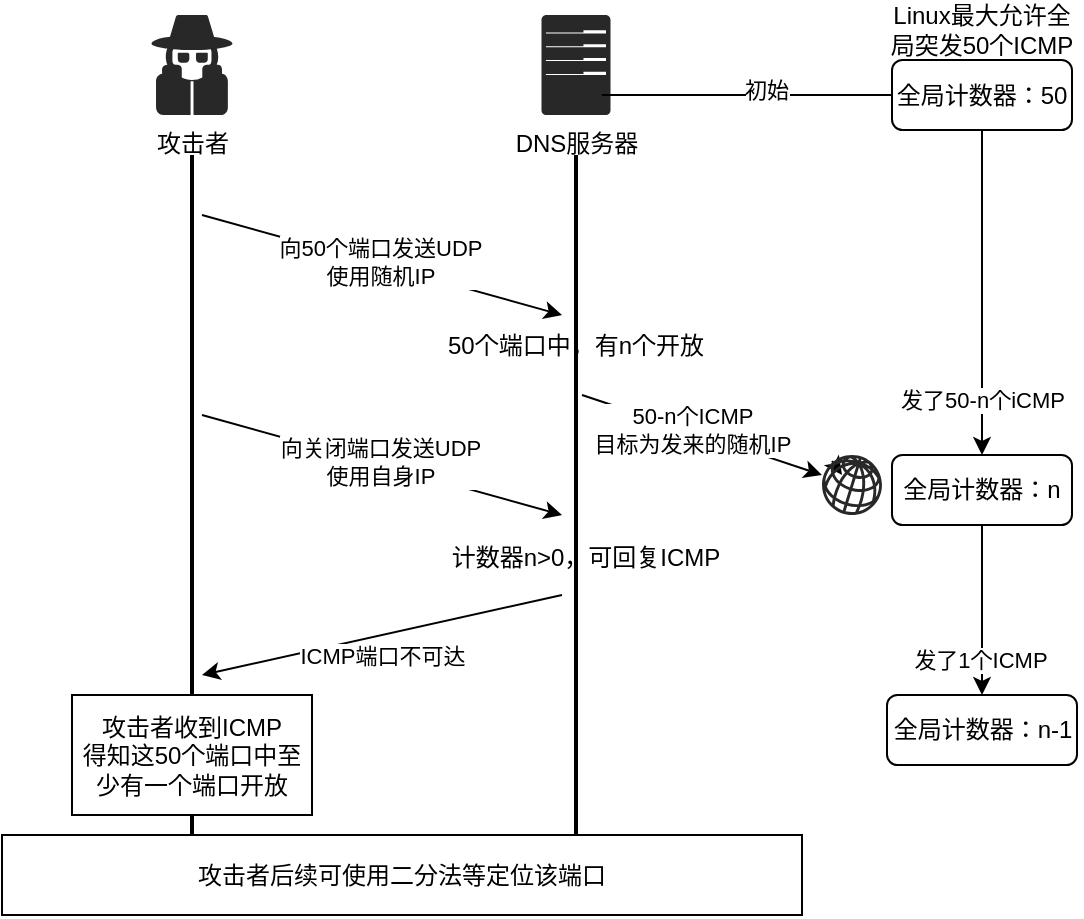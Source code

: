 <mxfile version="21.6.5" type="github">
  <diagram name="第 1 页" id="iMi39qVGIn6acYOHxgXz">
    <mxGraphModel dx="1379" dy="788" grid="0" gridSize="10" guides="1" tooltips="1" connect="1" arrows="1" fold="1" page="1" pageScale="1" pageWidth="2827" pageHeight="1169" math="0" shadow="0">
      <root>
        <mxCell id="0" />
        <mxCell id="1" parent="0" />
        <mxCell id="T5An8C_hAf-O2U5Ausd_-1" value="" style="line;strokeWidth=2;direction=south;html=1;" vertex="1" parent="1">
          <mxGeometry x="460" y="204.5" width="10" height="380" as="geometry" />
        </mxCell>
        <mxCell id="T5An8C_hAf-O2U5Ausd_-2" value="攻击者" style="verticalLabelPosition=bottom;sketch=0;html=1;fillColor=#282828;strokeColor=none;verticalAlign=top;pointerEvents=1;align=center;shape=mxgraph.cisco_safe.security_icons.icon22;" vertex="1" parent="1">
          <mxGeometry x="444.75" y="134.5" width="40.5" height="50" as="geometry" />
        </mxCell>
        <mxCell id="T5An8C_hAf-O2U5Ausd_-3" value="DNS服务器&lt;br&gt;" style="verticalLabelPosition=bottom;sketch=0;html=1;fillColor=#282828;strokeColor=none;verticalAlign=top;pointerEvents=1;align=center;shape=mxgraph.cisco_safe.technology_icons.icon7;" vertex="1" parent="1">
          <mxGeometry x="639.75" y="134.5" width="34.5" height="50" as="geometry" />
        </mxCell>
        <mxCell id="T5An8C_hAf-O2U5Ausd_-4" value="" style="line;strokeWidth=2;direction=south;html=1;" vertex="1" parent="1">
          <mxGeometry x="652" y="204.5" width="10" height="360" as="geometry" />
        </mxCell>
        <mxCell id="T5An8C_hAf-O2U5Ausd_-10" value="" style="endArrow=classic;html=1;rounded=0;" edge="1" parent="1">
          <mxGeometry relative="1" as="geometry">
            <mxPoint x="470" y="234.5" as="sourcePoint" />
            <mxPoint x="650" y="284.5" as="targetPoint" />
          </mxGeometry>
        </mxCell>
        <mxCell id="T5An8C_hAf-O2U5Ausd_-14" value="向50个端口发送UDP&lt;br&gt;使用随机IP" style="edgeLabel;html=1;align=center;verticalAlign=middle;resizable=0;points=[];" vertex="1" connectable="0" parent="T5An8C_hAf-O2U5Ausd_-10">
          <mxGeometry x="-0.02" y="1" relative="1" as="geometry">
            <mxPoint as="offset" />
          </mxGeometry>
        </mxCell>
        <mxCell id="T5An8C_hAf-O2U5Ausd_-15" value="50个端口中，有n个开放" style="text;html=1;strokeColor=none;fillColor=none;align=center;verticalAlign=middle;whiteSpace=wrap;rounded=0;" vertex="1" parent="1">
          <mxGeometry x="587" y="284.5" width="140" height="30" as="geometry" />
        </mxCell>
        <mxCell id="T5An8C_hAf-O2U5Ausd_-17" value="Linux最大允许全局突发50个ICMP" style="text;html=1;strokeColor=none;fillColor=none;align=center;verticalAlign=middle;whiteSpace=wrap;rounded=0;" vertex="1" parent="1">
          <mxGeometry x="810" y="127" width="100" height="30" as="geometry" />
        </mxCell>
        <mxCell id="T5An8C_hAf-O2U5Ausd_-38" style="edgeStyle=orthogonalEdgeStyle;rounded=0;orthogonalLoop=1;jettySize=auto;html=1;exitX=0.5;exitY=1;exitDx=0;exitDy=0;entryX=0.5;entryY=0;entryDx=0;entryDy=0;" edge="1" parent="1" source="T5An8C_hAf-O2U5Ausd_-18" target="T5An8C_hAf-O2U5Ausd_-23">
          <mxGeometry relative="1" as="geometry" />
        </mxCell>
        <mxCell id="T5An8C_hAf-O2U5Ausd_-40" value="发了50-n个iCMP" style="edgeLabel;html=1;align=center;verticalAlign=middle;resizable=0;points=[];" vertex="1" connectable="0" parent="T5An8C_hAf-O2U5Ausd_-38">
          <mxGeometry x="0.66" relative="1" as="geometry">
            <mxPoint as="offset" />
          </mxGeometry>
        </mxCell>
        <mxCell id="T5An8C_hAf-O2U5Ausd_-18" value="全局计数器：50" style="rounded=1;whiteSpace=wrap;html=1;" vertex="1" parent="1">
          <mxGeometry x="815" y="157" width="90" height="35" as="geometry" />
        </mxCell>
        <mxCell id="T5An8C_hAf-O2U5Ausd_-19" value="" style="endArrow=classic;html=1;rounded=0;exitX=0.168;exitY=0.1;exitDx=0;exitDy=0;exitPerimeter=0;" edge="1" parent="1" source="T5An8C_hAf-O2U5Ausd_-32">
          <mxGeometry relative="1" as="geometry">
            <mxPoint x="780" y="414.5" as="sourcePoint" />
            <mxPoint x="790" y="364.5" as="targetPoint" />
          </mxGeometry>
        </mxCell>
        <mxCell id="T5An8C_hAf-O2U5Ausd_-22" value="" style="endArrow=none;html=1;rounded=0;entryX=0;entryY=0.5;entryDx=0;entryDy=0;exitX=0.877;exitY=0.8;exitDx=0;exitDy=0;exitPerimeter=0;" edge="1" parent="1" source="T5An8C_hAf-O2U5Ausd_-3" target="T5An8C_hAf-O2U5Ausd_-18">
          <mxGeometry width="50" height="50" relative="1" as="geometry">
            <mxPoint x="780" y="294.5" as="sourcePoint" />
            <mxPoint x="830" y="244.5" as="targetPoint" />
          </mxGeometry>
        </mxCell>
        <mxCell id="T5An8C_hAf-O2U5Ausd_-30" value="初始" style="edgeLabel;html=1;align=center;verticalAlign=middle;resizable=0;points=[];" vertex="1" connectable="0" parent="T5An8C_hAf-O2U5Ausd_-22">
          <mxGeometry x="0.131" y="3" relative="1" as="geometry">
            <mxPoint as="offset" />
          </mxGeometry>
        </mxCell>
        <mxCell id="T5An8C_hAf-O2U5Ausd_-39" style="edgeStyle=orthogonalEdgeStyle;rounded=0;orthogonalLoop=1;jettySize=auto;html=1;exitX=0.5;exitY=1;exitDx=0;exitDy=0;entryX=0.5;entryY=0;entryDx=0;entryDy=0;" edge="1" parent="1" source="T5An8C_hAf-O2U5Ausd_-23" target="T5An8C_hAf-O2U5Ausd_-29">
          <mxGeometry relative="1" as="geometry" />
        </mxCell>
        <mxCell id="T5An8C_hAf-O2U5Ausd_-41" value="发了1个ICMP" style="edgeLabel;html=1;align=center;verticalAlign=middle;resizable=0;points=[];" vertex="1" connectable="0" parent="T5An8C_hAf-O2U5Ausd_-39">
          <mxGeometry x="0.554" y="-1" relative="1" as="geometry">
            <mxPoint y="1" as="offset" />
          </mxGeometry>
        </mxCell>
        <mxCell id="T5An8C_hAf-O2U5Ausd_-23" value="全局计数器：n" style="rounded=1;whiteSpace=wrap;html=1;" vertex="1" parent="1">
          <mxGeometry x="815" y="354.5" width="90" height="35" as="geometry" />
        </mxCell>
        <mxCell id="T5An8C_hAf-O2U5Ausd_-24" value="" style="endArrow=classic;html=1;rounded=0;" edge="1" parent="1">
          <mxGeometry relative="1" as="geometry">
            <mxPoint x="470" y="334.5" as="sourcePoint" />
            <mxPoint x="650" y="384.5" as="targetPoint" />
          </mxGeometry>
        </mxCell>
        <mxCell id="T5An8C_hAf-O2U5Ausd_-25" value="向关闭端口发送UDP&lt;br&gt;使用自身IP" style="edgeLabel;html=1;align=center;verticalAlign=middle;resizable=0;points=[];" vertex="1" connectable="0" parent="T5An8C_hAf-O2U5Ausd_-24">
          <mxGeometry x="-0.02" y="1" relative="1" as="geometry">
            <mxPoint as="offset" />
          </mxGeometry>
        </mxCell>
        <mxCell id="T5An8C_hAf-O2U5Ausd_-26" value="计数器n&amp;gt;0，可回复ICMP" style="text;html=1;strokeColor=none;fillColor=none;align=center;verticalAlign=middle;whiteSpace=wrap;rounded=0;" vertex="1" parent="1">
          <mxGeometry x="587" y="390.5" width="150" height="30" as="geometry" />
        </mxCell>
        <mxCell id="T5An8C_hAf-O2U5Ausd_-27" value="" style="endArrow=classic;html=1;rounded=0;" edge="1" parent="1">
          <mxGeometry relative="1" as="geometry">
            <mxPoint x="650" y="424.5" as="sourcePoint" />
            <mxPoint x="470" y="464.5" as="targetPoint" />
          </mxGeometry>
        </mxCell>
        <mxCell id="T5An8C_hAf-O2U5Ausd_-28" value="ICMP端口不可达" style="edgeLabel;resizable=0;html=1;align=center;verticalAlign=middle;" connectable="0" vertex="1" parent="T5An8C_hAf-O2U5Ausd_-27">
          <mxGeometry relative="1" as="geometry">
            <mxPoint y="10" as="offset" />
          </mxGeometry>
        </mxCell>
        <mxCell id="T5An8C_hAf-O2U5Ausd_-29" value="全局计数器：n-1" style="rounded=1;whiteSpace=wrap;html=1;" vertex="1" parent="1">
          <mxGeometry x="812.5" y="474.5" width="95" height="35" as="geometry" />
        </mxCell>
        <mxCell id="T5An8C_hAf-O2U5Ausd_-33" value="" style="endArrow=classic;html=1;rounded=0;" edge="1" parent="1" target="T5An8C_hAf-O2U5Ausd_-32">
          <mxGeometry relative="1" as="geometry">
            <mxPoint x="660" y="324.5" as="sourcePoint" />
            <mxPoint x="790" y="364.5" as="targetPoint" />
          </mxGeometry>
        </mxCell>
        <mxCell id="T5An8C_hAf-O2U5Ausd_-34" value="50-n个ICMP&lt;br&gt;目标为发来的随机IP" style="edgeLabel;resizable=0;html=1;align=center;verticalAlign=middle;" connectable="0" vertex="1" parent="T5An8C_hAf-O2U5Ausd_-33">
          <mxGeometry relative="1" as="geometry">
            <mxPoint x="-5" y="-3" as="offset" />
          </mxGeometry>
        </mxCell>
        <mxCell id="T5An8C_hAf-O2U5Ausd_-32" value="" style="verticalLabelPosition=bottom;sketch=0;html=1;fillColor=#282828;strokeColor=none;verticalAlign=top;pointerEvents=1;align=center;shape=mxgraph.cisco_safe.security_icons.icon11;" vertex="1" parent="1">
          <mxGeometry x="780" y="354.5" width="30" height="30" as="geometry" />
        </mxCell>
        <mxCell id="T5An8C_hAf-O2U5Ausd_-35" value="攻击者收到ICMP&lt;br&gt;得知这50个端口中至少有一个端口开放" style="rounded=0;whiteSpace=wrap;html=1;" vertex="1" parent="1">
          <mxGeometry x="405" y="474.5" width="120" height="60" as="geometry" />
        </mxCell>
        <mxCell id="T5An8C_hAf-O2U5Ausd_-36" value="攻击者后续可使用二分法等定位该端口" style="rounded=0;whiteSpace=wrap;html=1;" vertex="1" parent="1">
          <mxGeometry x="370" y="544.5" width="400" height="40" as="geometry" />
        </mxCell>
      </root>
    </mxGraphModel>
  </diagram>
</mxfile>
